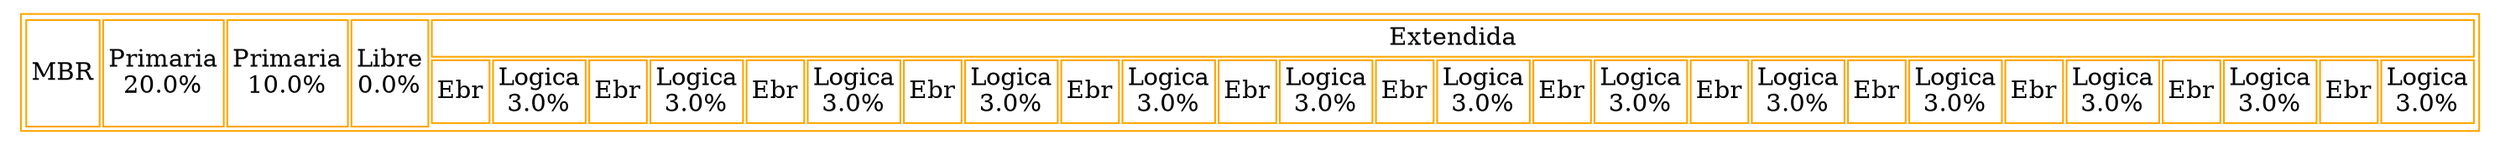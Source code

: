 digraph G{
node[shape=plaintext]
graph[label=<
<table border='1' cellborder='1' cellspacing='2' color='orange'>
<tr><td rowspan='3'>MBR</td>
<td rowspan = '3'>Primaria<br/>20.0%</td>
<td rowspan = '3'>Primaria<br/>10.0%</td>
<td rowspan = '3'>Libre<br/>0.0%</td>
<td colspan = '26'>Extendida</td>
</tr>
<tr><td>Ebr</td><td>Logica<br/>3.0%</td>
<td>Ebr</td><td>Logica<br/>3.0%</td>
<td>Ebr</td><td>Logica<br/>3.0%</td>
<td>Ebr</td><td>Logica<br/>3.0%</td>
<td>Ebr</td><td>Logica<br/>3.0%</td>
<td>Ebr</td><td>Logica<br/>3.0%</td>
<td>Ebr</td><td>Logica<br/>3.0%</td>
<td>Ebr</td><td>Logica<br/>3.0%</td>
<td>Ebr</td><td>Logica<br/>3.0%</td>
<td>Ebr</td><td>Logica<br/>3.0%</td>
<td>Ebr</td><td>Logica<br/>3.0%</td>
<td>Ebr</td><td>Logica<br/>3.0%</td>
<td>Ebr</td><td>Logica<br/>3.0%</td>
</tr>
</table>
>];
}
